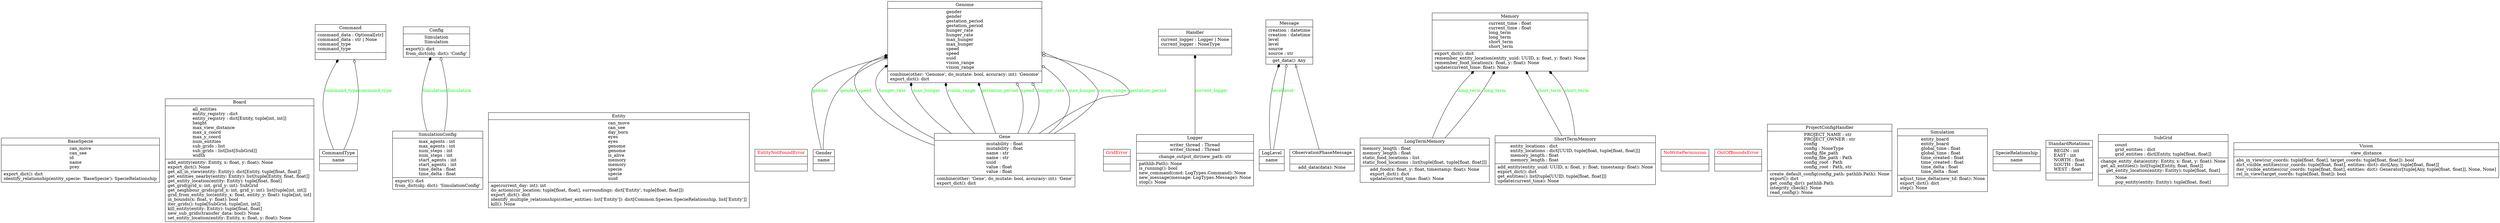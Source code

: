 digraph "classes" {
rankdir=BT
charset="utf-8"
"src.Common.Species.BaseSpecie" [color="black", fontcolor="black", label=<{BaseSpecie|can_move<br ALIGN="LEFT"/>can_see<br ALIGN="LEFT"/>id<br ALIGN="LEFT"/>name<br ALIGN="LEFT"/>prey<br ALIGN="LEFT"/>|export_dict(): dict<br ALIGN="LEFT"/>identify_relationship(entity_specie: 'BaseSpecie'): SpecieRelationship<br ALIGN="LEFT"/>}>, shape="record", style="solid"];
"src.board.Board" [color="black", fontcolor="black", label=<{Board|all_entities<br ALIGN="LEFT"/>entity_registry : dict<br ALIGN="LEFT"/>entity_registry : dict[Entity, tuple[int, int]]<br ALIGN="LEFT"/>height<br ALIGN="LEFT"/>max_view_distance<br ALIGN="LEFT"/>max_x_coord<br ALIGN="LEFT"/>max_y_coord<br ALIGN="LEFT"/>num_entities<br ALIGN="LEFT"/>sub_grids : list<br ALIGN="LEFT"/>sub_grids : list[list[SubGrid]]<br ALIGN="LEFT"/>width<br ALIGN="LEFT"/>|add_entity(entity: Entity, x: float, y: float): None<br ALIGN="LEFT"/>export_dict(): None<br ALIGN="LEFT"/>get_all_in_view(entity: Entity): dict[Entity, tuple[float, float]]<br ALIGN="LEFT"/>get_entities_nearby(entity: Entity): list[tuple[Entity, float, float]]<br ALIGN="LEFT"/>get_entity_location(entity: Entity): tuple[float, float]<br ALIGN="LEFT"/>get_grid(grid_x: int, grid_y: int): SubGrid<br ALIGN="LEFT"/>get_neighbour_grids(grid_x: int, grid_y: int): list[tuple[int, int]]<br ALIGN="LEFT"/>grid_from_entity_loc(entity_x: float, entity_y: float): tuple[int, int]<br ALIGN="LEFT"/>in_bounds(x: float, y: float): bool<br ALIGN="LEFT"/>iter_grids(): tuple[SubGrid, tuple[int, int]]<br ALIGN="LEFT"/>kill_entity(entity: Entity): tuple[float, float]<br ALIGN="LEFT"/>new_sub_grids(transfer_data: bool): None<br ALIGN="LEFT"/>set_entity_location(entity: Entity, x: float, y: float): None<br ALIGN="LEFT"/>}>, shape="record", style="solid"];
"src.LoggingHandler.LogTypes.Command" [color="black", fontcolor="black", label=<{Command|command_data : Optional[str]<br ALIGN="LEFT"/>command_data : str \| None<br ALIGN="LEFT"/>command_type<br ALIGN="LEFT"/>command_type<br ALIGN="LEFT"/>|}>, shape="record", style="solid"];
"src.LoggingHandler.LogTypes.CommandType" [color="black", fontcolor="black", label=<{CommandType|name<br ALIGN="LEFT"/>|}>, shape="record", style="solid"];
"src.Config.data.Config" [color="black", fontcolor="black", label=<{Config|Simulation<br ALIGN="LEFT"/>Simulation<br ALIGN="LEFT"/>|export(): dict<br ALIGN="LEFT"/>from_dict(obj: dict): 'Config'<br ALIGN="LEFT"/>}>, shape="record", style="solid"];
"src.entities.Entity" [color="black", fontcolor="black", label=<{Entity|can_move<br ALIGN="LEFT"/>can_see<br ALIGN="LEFT"/>day_born<br ALIGN="LEFT"/>eyes<br ALIGN="LEFT"/>eyes<br ALIGN="LEFT"/>genome<br ALIGN="LEFT"/>genome<br ALIGN="LEFT"/>is_alive<br ALIGN="LEFT"/>memory<br ALIGN="LEFT"/>memory<br ALIGN="LEFT"/>specie<br ALIGN="LEFT"/>specie<br ALIGN="LEFT"/>uuid<br ALIGN="LEFT"/>|age(current_day: int): int<br ALIGN="LEFT"/>do_action(cur_location: tuple[float, float], surroundings: dict['Entity', tuple[float, float]])<br ALIGN="LEFT"/>export_dict(): dict<br ALIGN="LEFT"/>identify_multiple_relationships(other_entities: list['Entity']): dict[Common.Species.SpecieRelationship, list['Entity']]<br ALIGN="LEFT"/>kill(): None<br ALIGN="LEFT"/>}>, shape="record", style="solid"];
"src.board.EntityNotFoundError" [color="black", fontcolor="red", label=<{EntityNotFoundError|<br ALIGN="LEFT"/>|}>, shape="record", style="solid"];
"src.Common.Genomes.Gender" [color="black", fontcolor="black", label=<{Gender|name<br ALIGN="LEFT"/>|}>, shape="record", style="solid"];
"src.Common.Genomes.Gene" [color="black", fontcolor="black", label=<{Gene|mutability : float<br ALIGN="LEFT"/>mutability : float<br ALIGN="LEFT"/>name : str<br ALIGN="LEFT"/>name : str<br ALIGN="LEFT"/>uuid<br ALIGN="LEFT"/>value : float<br ALIGN="LEFT"/>value : float<br ALIGN="LEFT"/>|combine(other: 'Gene', do_mutate: bool, accuracy: int): 'Gene'<br ALIGN="LEFT"/>export_dict(): dict<br ALIGN="LEFT"/>}>, shape="record", style="solid"];
"src.Common.Genomes.Genome" [color="black", fontcolor="black", label=<{Genome|gender<br ALIGN="LEFT"/>gender<br ALIGN="LEFT"/>gestation_period<br ALIGN="LEFT"/>gestation_period<br ALIGN="LEFT"/>hunger_rate<br ALIGN="LEFT"/>hunger_rate<br ALIGN="LEFT"/>max_hunger<br ALIGN="LEFT"/>max_hunger<br ALIGN="LEFT"/>speed<br ALIGN="LEFT"/>speed<br ALIGN="LEFT"/>uuid<br ALIGN="LEFT"/>vision_range<br ALIGN="LEFT"/>vision_range<br ALIGN="LEFT"/>|combine(other: 'Genome', do_mutate: bool, accuracy: int): 'Genome'<br ALIGN="LEFT"/>export_dict(): dict<br ALIGN="LEFT"/>}>, shape="record", style="solid"];
"src.board.GridError" [color="black", fontcolor="red", label=<{GridError|<br ALIGN="LEFT"/>|}>, shape="record", style="solid"];
"src.LoggingHandler.Handler" [color="black", fontcolor="black", label=<{Handler|current_logger : Logger \| None<br ALIGN="LEFT"/>current_logger : NoneType<br ALIGN="LEFT"/>|}>, shape="record", style="solid"];
"src.LoggingHandler.LogTypes.LogLevel" [color="black", fontcolor="black", label=<{LogLevel|name<br ALIGN="LEFT"/>|}>, shape="record", style="solid"];
"src.LoggingHandler.Logger" [color="black", fontcolor="black", label=<{Logger|writer_thread : Thread<br ALIGN="LEFT"/>writer_thread : Thread<br ALIGN="LEFT"/>|change_output_dir(new_path: str | pathlib.Path): None<br ALIGN="LEFT"/>is_running(): bool<br ALIGN="LEFT"/>new_command(cmd: LogTypes.Command): None<br ALIGN="LEFT"/>new_message(message: LogTypes.Message): None<br ALIGN="LEFT"/>stop(): None<br ALIGN="LEFT"/>}>, shape="record", style="solid"];
"src.Memory.LongTermMemory" [color="black", fontcolor="black", label=<{LongTermMemory|memory_length : float<br ALIGN="LEFT"/>memory_length : float<br ALIGN="LEFT"/>static_food_locations : list<br ALIGN="LEFT"/>static_food_locations : list[tuple[float, tuple[float, float]]]<br ALIGN="LEFT"/>|add_food(x: float, y: float, timestamp: float): None<br ALIGN="LEFT"/>export_dict(): dict<br ALIGN="LEFT"/>update(current_time: float): None<br ALIGN="LEFT"/>}>, shape="record", style="solid"];
"src.Memory.Memory" [color="black", fontcolor="black", label=<{Memory|current_time : float<br ALIGN="LEFT"/>current_time : float<br ALIGN="LEFT"/>long_term<br ALIGN="LEFT"/>long_term<br ALIGN="LEFT"/>short_term<br ALIGN="LEFT"/>short_term<br ALIGN="LEFT"/>|export_dict(): dict<br ALIGN="LEFT"/>remember_entity_location(entity_uuid: UUID, x: float, y: float): None<br ALIGN="LEFT"/>remember_food_location(x: float, y: float): None<br ALIGN="LEFT"/>update(current_time: float): None<br ALIGN="LEFT"/>}>, shape="record", style="solid"];
"src.LoggingHandler.LogTypes.Message" [color="black", fontcolor="black", label=<{Message|creation : datetime<br ALIGN="LEFT"/>creation : datetime<br ALIGN="LEFT"/>level<br ALIGN="LEFT"/>level<br ALIGN="LEFT"/>source<br ALIGN="LEFT"/>source : str<br ALIGN="LEFT"/>|get_data(): Any<br ALIGN="LEFT"/>}>, shape="record", style="solid"];
"src.Config.NoWritePermission" [color="black", fontcolor="red", label=<{NoWritePermission|<br ALIGN="LEFT"/>|}>, shape="record", style="solid"];
"src.LoggingHandler.LogTypes.ObservationPhaseMessage" [color="black", fontcolor="black", label=<{ObservationPhaseMessage|<br ALIGN="LEFT"/>|add_data(data): None<br ALIGN="LEFT"/>}>, shape="record", style="solid"];
"src.board.OutOfBoundsError" [color="black", fontcolor="red", label=<{OutOfBoundsError|<br ALIGN="LEFT"/>|}>, shape="record", style="solid"];
"src.Config.ProjectConfigHandler" [color="black", fontcolor="black", label=<{ProjectConfigHandler|PROJECT_NAME : str<br ALIGN="LEFT"/>PROJECT_OWNER : str<br ALIGN="LEFT"/>config<br ALIGN="LEFT"/>config : NoneType<br ALIGN="LEFT"/>config_file_path<br ALIGN="LEFT"/>config_file_path : Path<br ALIGN="LEFT"/>config_root : Path<br ALIGN="LEFT"/>config_root : Path, str<br ALIGN="LEFT"/>|create_default_config(config_path: pathlib.Path): None<br ALIGN="LEFT"/>export(): dict<br ALIGN="LEFT"/>get_config_dir(): pathlib.Path<br ALIGN="LEFT"/>integrity_check(): None<br ALIGN="LEFT"/>read_config(): None<br ALIGN="LEFT"/>}>, shape="record", style="solid"];
"src.Memory.ShortTermMemory" [color="black", fontcolor="black", label=<{ShortTermMemory|entity_locations : dict<br ALIGN="LEFT"/>entity_locations : dict[UUID, tuple[float, tuple[float, float]]]<br ALIGN="LEFT"/>memory_length : float<br ALIGN="LEFT"/>memory_length : float<br ALIGN="LEFT"/>|add_entity(entity_uuid: UUID, x: float, y: float, timestamp: float): None<br ALIGN="LEFT"/>export_dict(): dict<br ALIGN="LEFT"/>get_entities(): list[tuple[UUID, tuple[float, float]]]<br ALIGN="LEFT"/>update(current_time): None<br ALIGN="LEFT"/>}>, shape="record", style="solid"];
"src.Simulation.Simulation" [color="black", fontcolor="black", label=<{Simulation|entity_board<br ALIGN="LEFT"/>entity_board<br ALIGN="LEFT"/>global_time : float<br ALIGN="LEFT"/>global_time : float<br ALIGN="LEFT"/>time_created : float<br ALIGN="LEFT"/>time_created : float<br ALIGN="LEFT"/>time_delta : float<br ALIGN="LEFT"/>time_delta : float<br ALIGN="LEFT"/>|adjust_time_delta(new_td: float): None<br ALIGN="LEFT"/>export_dict(): dict<br ALIGN="LEFT"/>step(): None<br ALIGN="LEFT"/>}>, shape="record", style="solid"];
"src.Config.data.SimulationConfig" [color="black", fontcolor="black", label=<{SimulationConfig|max_agents : int<br ALIGN="LEFT"/>max_agents : int<br ALIGN="LEFT"/>num_steps : int<br ALIGN="LEFT"/>num_steps : int<br ALIGN="LEFT"/>start_agents : int<br ALIGN="LEFT"/>start_agents : int<br ALIGN="LEFT"/>time_delta : float<br ALIGN="LEFT"/>time_delta : float<br ALIGN="LEFT"/>|export(): dict<br ALIGN="LEFT"/>from_dict(obj: dict): 'SimulationConfig'<br ALIGN="LEFT"/>}>, shape="record", style="solid"];
"src.Common.Species.SpecieRelationship" [color="black", fontcolor="black", label=<{SpecieRelationship|name<br ALIGN="LEFT"/>|}>, shape="record", style="solid"];
"src.Common.Rotation.StandardRotations" [color="black", fontcolor="black", label=<{StandardRotations|BEGIN : int<br ALIGN="LEFT"/>EAST : int<br ALIGN="LEFT"/>NORTH : float<br ALIGN="LEFT"/>SOUTH : float<br ALIGN="LEFT"/>WEST : float<br ALIGN="LEFT"/>|}>, shape="record", style="solid"];
"src.board.SubGrid" [color="black", fontcolor="black", label=<{SubGrid|count<br ALIGN="LEFT"/>grid_entities : dict<br ALIGN="LEFT"/>grid_entities : dict[Entity, tuple[float, float]]<br ALIGN="LEFT"/>|change_entity_data(entity: Entity, x: float, y: float): None<br ALIGN="LEFT"/>get_all_entities(): list[tuple[Entity, float, float]]<br ALIGN="LEFT"/>get_entity_location(entity: Entity): tuple[float, float] | None<br ALIGN="LEFT"/>pop_entity(entity: Entity): tuple[float, float]<br ALIGN="LEFT"/>}>, shape="record", style="solid"];
"src.vision.Vision" [color="black", fontcolor="black", label=<{Vision|view_distance<br ALIGN="LEFT"/>|abs_in_view(cur_coords: tuple[float, float], target_coords: tuple[float, float]): bool<br ALIGN="LEFT"/>dict_visible_entities(cur_coords: tuple[float, float], entities: dict): dict[Any, tuple[float, float]]<br ALIGN="LEFT"/>iter_visible_entities(cur_coords: tuple[float, float], entities: dict): Generator[tuple[Any, tuple[float, float]], None, None]<br ALIGN="LEFT"/>rel_in_view(target_coords: tuple[float, float]): bool<br ALIGN="LEFT"/>}>, shape="record", style="solid"];
"src.LoggingHandler.LogTypes.ObservationPhaseMessage" -> "src.LoggingHandler.LogTypes.Message" [arrowhead="empty", arrowtail="none"];
"src.Common.Genomes.Gender" -> "src.Common.Genomes.Genome" [arrowhead="diamond", arrowtail="none", fontcolor="green", label="gender", style="solid"];
"src.Common.Genomes.Gene" -> "src.Common.Genomes.Genome" [arrowhead="diamond", arrowtail="none", fontcolor="green", label="speed", style="solid"];
"src.Common.Genomes.Gene" -> "src.Common.Genomes.Genome" [arrowhead="diamond", arrowtail="none", fontcolor="green", label="hunger_rate", style="solid"];
"src.Common.Genomes.Gene" -> "src.Common.Genomes.Genome" [arrowhead="diamond", arrowtail="none", fontcolor="green", label="max_hunger", style="solid"];
"src.Common.Genomes.Gene" -> "src.Common.Genomes.Genome" [arrowhead="diamond", arrowtail="none", fontcolor="green", label="vision_range", style="solid"];
"src.Common.Genomes.Gene" -> "src.Common.Genomes.Genome" [arrowhead="diamond", arrowtail="none", fontcolor="green", label="gestation_period", style="solid"];
"src.Config.data.SimulationConfig" -> "src.Config.data.Config" [arrowhead="diamond", arrowtail="none", fontcolor="green", label="Simulation", style="solid"];
"src.LoggingHandler.LogTypes.CommandType" -> "src.LoggingHandler.LogTypes.Command" [arrowhead="diamond", arrowtail="none", fontcolor="green", label="command_type", style="solid"];
"src.LoggingHandler.LogTypes.LogLevel" -> "src.LoggingHandler.LogTypes.Message" [arrowhead="diamond", arrowtail="none", fontcolor="green", label="level", style="solid"];
"src.LoggingHandler.Logger" -> "src.LoggingHandler.Handler" [arrowhead="diamond", arrowtail="none", fontcolor="green", label="current_logger", style="solid"];
"src.Memory.LongTermMemory" -> "src.Memory.Memory" [arrowhead="diamond", arrowtail="none", fontcolor="green", label="long_term", style="solid"];
"src.Memory.LongTermMemory" -> "src.Memory.Memory" [arrowhead="diamond", arrowtail="none", fontcolor="green", label="long_term", style="solid"];
"src.Memory.ShortTermMemory" -> "src.Memory.Memory" [arrowhead="diamond", arrowtail="none", fontcolor="green", label="short_term", style="solid"];
"src.Memory.ShortTermMemory" -> "src.Memory.Memory" [arrowhead="diamond", arrowtail="none", fontcolor="green", label="short_term", style="solid"];
"src.Common.Genomes.Gender" -> "src.Common.Genomes.Genome" [arrowhead="odiamond", arrowtail="none", fontcolor="green", label="gender", style="solid"];
"src.Common.Genomes.Gene" -> "src.Common.Genomes.Genome" [arrowhead="odiamond", arrowtail="none", fontcolor="green", label="speed", style="solid"];
"src.Common.Genomes.Gene" -> "src.Common.Genomes.Genome" [arrowhead="odiamond", arrowtail="none", fontcolor="green", label="hunger_rate", style="solid"];
"src.Common.Genomes.Gene" -> "src.Common.Genomes.Genome" [arrowhead="odiamond", arrowtail="none", fontcolor="green", label="max_hunger", style="solid"];
"src.Common.Genomes.Gene" -> "src.Common.Genomes.Genome" [arrowhead="odiamond", arrowtail="none", fontcolor="green", label="vision_range", style="solid"];
"src.Common.Genomes.Gene" -> "src.Common.Genomes.Genome" [arrowhead="odiamond", arrowtail="none", fontcolor="green", label="gestation_period", style="solid"];
"src.Config.data.SimulationConfig" -> "src.Config.data.Config" [arrowhead="odiamond", arrowtail="none", fontcolor="green", label="Simulation", style="solid"];
"src.LoggingHandler.LogTypes.CommandType" -> "src.LoggingHandler.LogTypes.Command" [arrowhead="odiamond", arrowtail="none", fontcolor="green", label="command_type", style="solid"];
"src.LoggingHandler.LogTypes.LogLevel" -> "src.LoggingHandler.LogTypes.Message" [arrowhead="odiamond", arrowtail="none", fontcolor="green", label="level", style="solid"];
}
